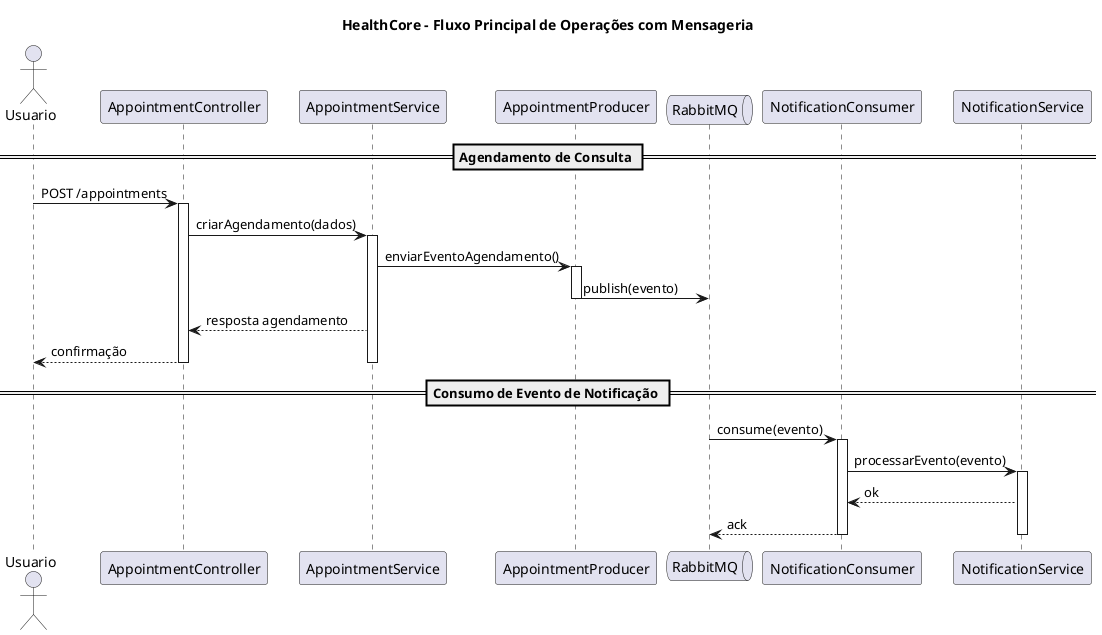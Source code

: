 @startuml
title HealthCore - Fluxo Principal de Operações com Mensageria

actor Usuario
participant AppointmentController
participant AppointmentService
participant AppointmentProducer
queue RabbitMQ
participant NotificationConsumer
participant NotificationService


== Agendamento de Consulta ==
Usuario -> AppointmentController: POST /appointments
activate AppointmentController
AppointmentController -> AppointmentService: criarAgendamento(dados)
activate AppointmentService
AppointmentService -> AppointmentProducer: enviarEventoAgendamento()
activate AppointmentProducer
AppointmentProducer -> RabbitMQ: publish(evento)
deactivate AppointmentProducer
AppointmentService --> AppointmentController: resposta agendamento
AppointmentController --> Usuario: confirmação

deactivate AppointmentService

deactivate AppointmentController

== Consumo de Evento de Notificação ==
RabbitMQ -> NotificationConsumer: consume(evento)
activate NotificationConsumer
NotificationConsumer -> NotificationService: processarEvento(evento)
activate NotificationService


NotificationService --> NotificationConsumer: ok
NotificationConsumer --> RabbitMQ: ack

deactivate NotificationService

deactivate NotificationConsumer

@enduml

